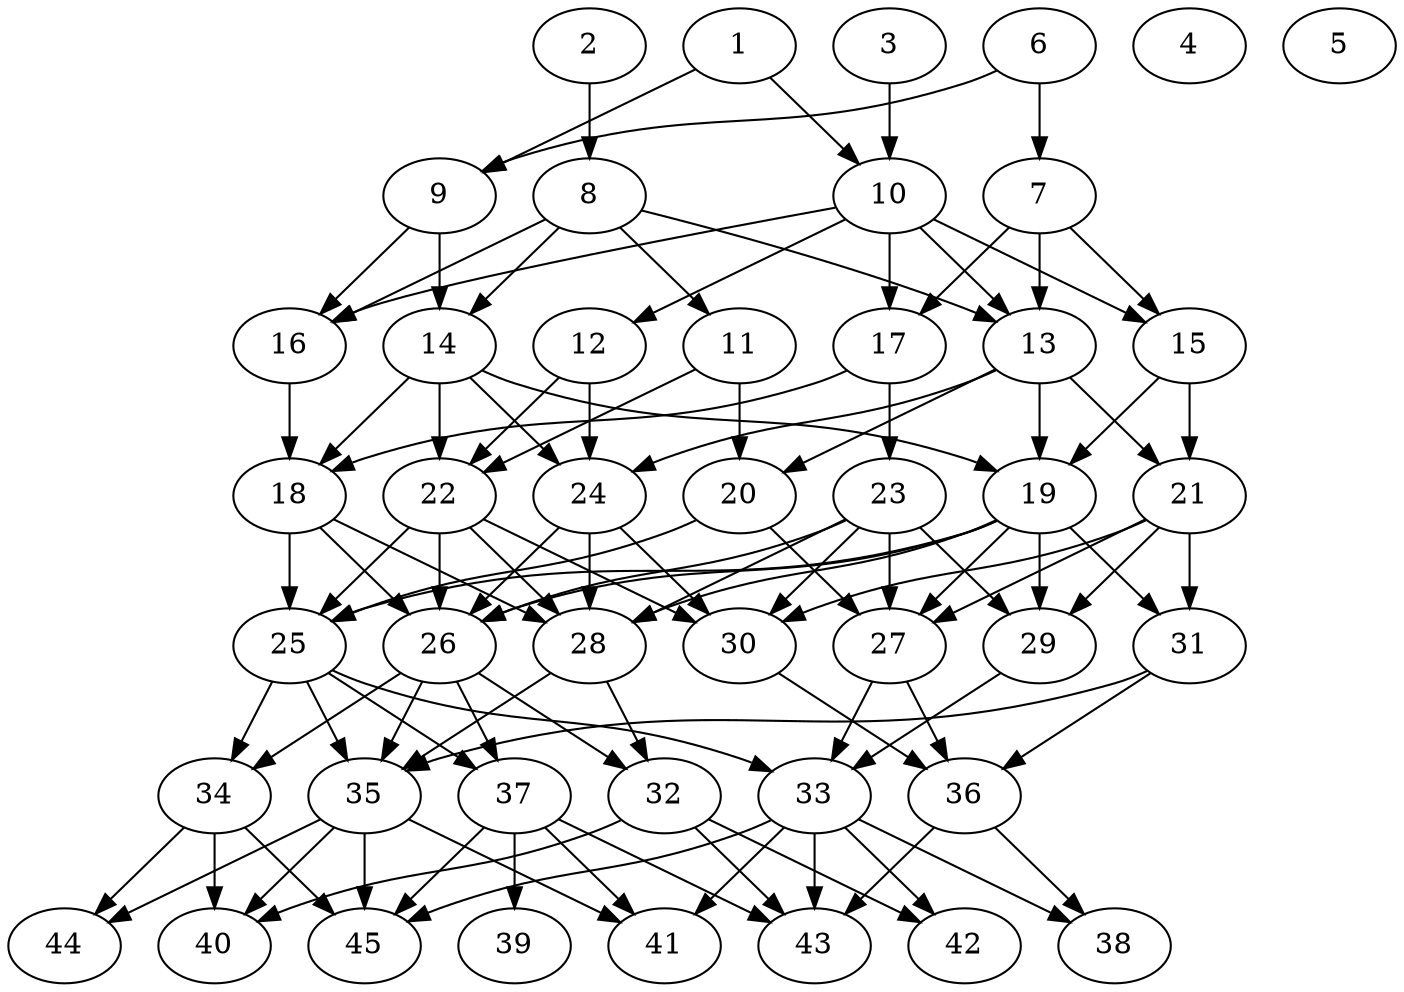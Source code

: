 // DAG automatically generated by daggen at Tue Aug  6 16:31:44 2019
// ./daggen --dot -n 45 --ccr 0.4 --fat 0.5 --regular 0.5 --density 0.6 --mindata 5242880 --maxdata 52428800 
digraph G {
  1 [size="79482880", alpha="0.07", expect_size="31793152"] 
  1 -> 9 [size ="31793152"]
  1 -> 10 [size ="31793152"]
  2 [size="44702720", alpha="0.10", expect_size="17881088"] 
  2 -> 8 [size ="17881088"]
  3 [size="26708480", alpha="0.08", expect_size="10683392"] 
  3 -> 10 [size ="10683392"]
  4 [size="18498560", alpha="0.02", expect_size="7399424"] 
  5 [size="63203840", alpha="0.13", expect_size="25281536"] 
  6 [size="123648000", alpha="0.12", expect_size="49459200"] 
  6 -> 7 [size ="49459200"]
  6 -> 9 [size ="49459200"]
  7 [size="21964800", alpha="0.19", expect_size="8785920"] 
  7 -> 13 [size ="8785920"]
  7 -> 15 [size ="8785920"]
  7 -> 17 [size ="8785920"]
  8 [size="69212160", alpha="0.07", expect_size="27684864"] 
  8 -> 11 [size ="27684864"]
  8 -> 13 [size ="27684864"]
  8 -> 14 [size ="27684864"]
  8 -> 16 [size ="27684864"]
  9 [size="24550400", alpha="0.02", expect_size="9820160"] 
  9 -> 14 [size ="9820160"]
  9 -> 16 [size ="9820160"]
  10 [size="112957440", alpha="0.15", expect_size="45182976"] 
  10 -> 12 [size ="45182976"]
  10 -> 13 [size ="45182976"]
  10 -> 15 [size ="45182976"]
  10 -> 16 [size ="45182976"]
  10 -> 17 [size ="45182976"]
  11 [size="109447680", alpha="0.04", expect_size="43779072"] 
  11 -> 20 [size ="43779072"]
  11 -> 22 [size ="43779072"]
  12 [size="30981120", alpha="0.18", expect_size="12392448"] 
  12 -> 22 [size ="12392448"]
  12 -> 24 [size ="12392448"]
  13 [size="89861120", alpha="0.16", expect_size="35944448"] 
  13 -> 19 [size ="35944448"]
  13 -> 20 [size ="35944448"]
  13 -> 21 [size ="35944448"]
  13 -> 24 [size ="35944448"]
  14 [size="20889600", alpha="0.17", expect_size="8355840"] 
  14 -> 18 [size ="8355840"]
  14 -> 19 [size ="8355840"]
  14 -> 22 [size ="8355840"]
  14 -> 24 [size ="8355840"]
  15 [size="33530880", alpha="0.13", expect_size="13412352"] 
  15 -> 19 [size ="13412352"]
  15 -> 21 [size ="13412352"]
  16 [size="109670400", alpha="0.14", expect_size="43868160"] 
  16 -> 18 [size ="43868160"]
  17 [size="59694080", alpha="0.19", expect_size="23877632"] 
  17 -> 18 [size ="23877632"]
  17 -> 23 [size ="23877632"]
  18 [size="52920320", alpha="0.11", expect_size="21168128"] 
  18 -> 25 [size ="21168128"]
  18 -> 26 [size ="21168128"]
  18 -> 28 [size ="21168128"]
  19 [size="93662720", alpha="0.09", expect_size="37465088"] 
  19 -> 25 [size ="37465088"]
  19 -> 26 [size ="37465088"]
  19 -> 27 [size ="37465088"]
  19 -> 28 [size ="37465088"]
  19 -> 29 [size ="37465088"]
  19 -> 31 [size ="37465088"]
  20 [size="106583040", alpha="0.02", expect_size="42633216"] 
  20 -> 25 [size ="42633216"]
  20 -> 27 [size ="42633216"]
  21 [size="75479040", alpha="0.06", expect_size="30191616"] 
  21 -> 27 [size ="30191616"]
  21 -> 29 [size ="30191616"]
  21 -> 30 [size ="30191616"]
  21 -> 31 [size ="30191616"]
  22 [size="101900800", alpha="0.15", expect_size="40760320"] 
  22 -> 25 [size ="40760320"]
  22 -> 26 [size ="40760320"]
  22 -> 28 [size ="40760320"]
  22 -> 30 [size ="40760320"]
  23 [size="93007360", alpha="0.07", expect_size="37202944"] 
  23 -> 26 [size ="37202944"]
  23 -> 27 [size ="37202944"]
  23 -> 28 [size ="37202944"]
  23 -> 29 [size ="37202944"]
  23 -> 30 [size ="37202944"]
  24 [size="68610560", alpha="0.19", expect_size="27444224"] 
  24 -> 26 [size ="27444224"]
  24 -> 28 [size ="27444224"]
  24 -> 30 [size ="27444224"]
  25 [size="48704000", alpha="0.00", expect_size="19481600"] 
  25 -> 33 [size ="19481600"]
  25 -> 34 [size ="19481600"]
  25 -> 35 [size ="19481600"]
  25 -> 37 [size ="19481600"]
  26 [size="125642240", alpha="0.00", expect_size="50256896"] 
  26 -> 32 [size ="50256896"]
  26 -> 34 [size ="50256896"]
  26 -> 35 [size ="50256896"]
  26 -> 37 [size ="50256896"]
  27 [size="89213440", alpha="0.01", expect_size="35685376"] 
  27 -> 33 [size ="35685376"]
  27 -> 36 [size ="35685376"]
  28 [size="81331200", alpha="0.12", expect_size="32532480"] 
  28 -> 32 [size ="32532480"]
  28 -> 35 [size ="32532480"]
  29 [size="28677120", alpha="0.05", expect_size="11470848"] 
  29 -> 33 [size ="11470848"]
  30 [size="81011200", alpha="0.15", expect_size="32404480"] 
  30 -> 36 [size ="32404480"]
  31 [size="90506240", alpha="0.01", expect_size="36202496"] 
  31 -> 35 [size ="36202496"]
  31 -> 36 [size ="36202496"]
  32 [size="123543040", alpha="0.10", expect_size="49417216"] 
  32 -> 40 [size ="49417216"]
  32 -> 42 [size ="49417216"]
  32 -> 43 [size ="49417216"]
  33 [size="93749760", alpha="0.12", expect_size="37499904"] 
  33 -> 38 [size ="37499904"]
  33 -> 41 [size ="37499904"]
  33 -> 42 [size ="37499904"]
  33 -> 43 [size ="37499904"]
  33 -> 45 [size ="37499904"]
  34 [size="14732800", alpha="0.15", expect_size="5893120"] 
  34 -> 40 [size ="5893120"]
  34 -> 44 [size ="5893120"]
  34 -> 45 [size ="5893120"]
  35 [size="127815680", alpha="0.02", expect_size="51126272"] 
  35 -> 40 [size ="51126272"]
  35 -> 41 [size ="51126272"]
  35 -> 44 [size ="51126272"]
  35 -> 45 [size ="51126272"]
  36 [size="129198080", alpha="0.05", expect_size="51679232"] 
  36 -> 38 [size ="51679232"]
  36 -> 43 [size ="51679232"]
  37 [size="129423360", alpha="0.16", expect_size="51769344"] 
  37 -> 39 [size ="51769344"]
  37 -> 41 [size ="51769344"]
  37 -> 43 [size ="51769344"]
  37 -> 45 [size ="51769344"]
  38 [size="19386880", alpha="0.14", expect_size="7754752"] 
  39 [size="91120640", alpha="0.06", expect_size="36448256"] 
  40 [size="120143360", alpha="0.13", expect_size="48057344"] 
  41 [size="88340480", alpha="0.11", expect_size="35336192"] 
  42 [size="92055040", alpha="0.04", expect_size="36822016"] 
  43 [size="31198720", alpha="0.11", expect_size="12479488"] 
  44 [size="100487680", alpha="0.07", expect_size="40195072"] 
  45 [size="71779840", alpha="0.09", expect_size="28711936"] 
}

